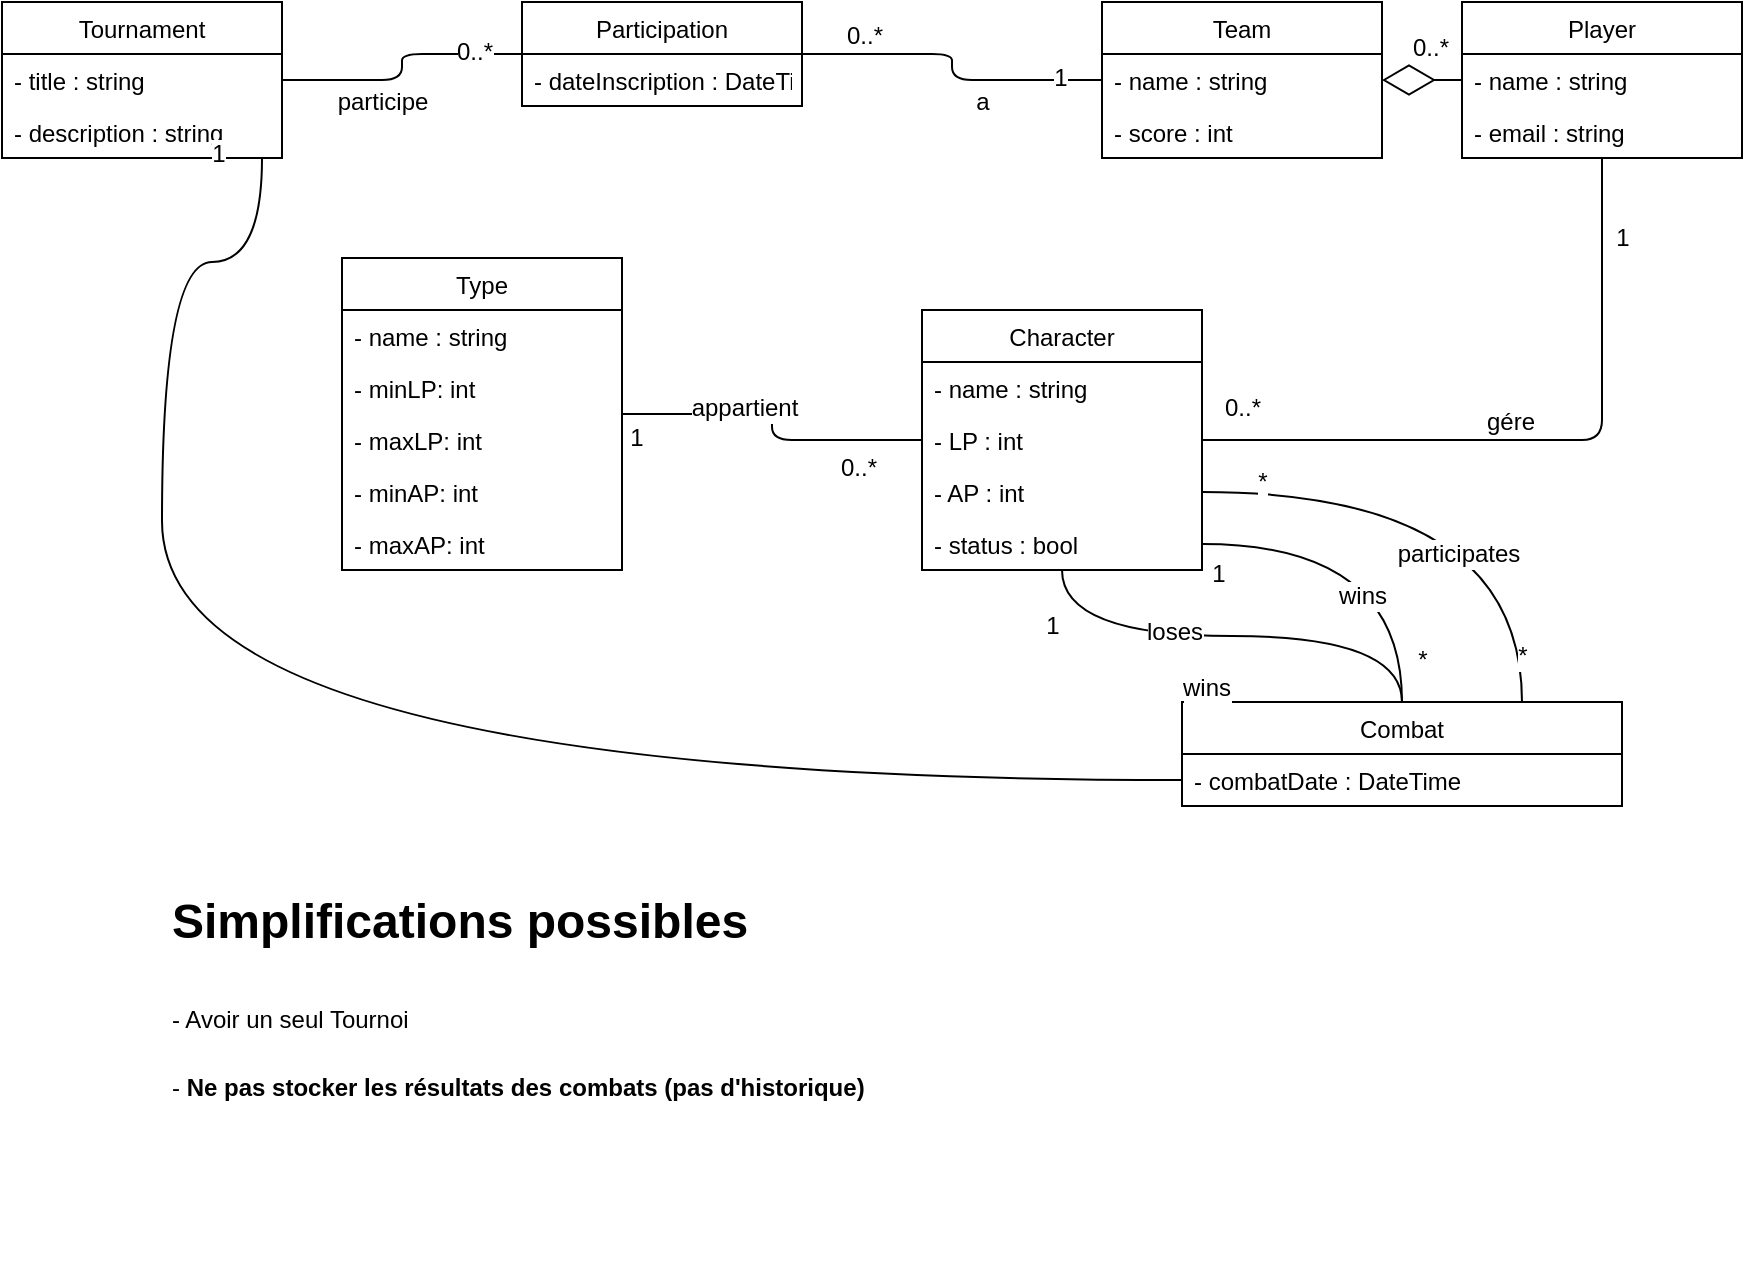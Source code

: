 <mxfile version="12.2.4" pages="1"><diagram id="wX1Cw5YeF97Y-G3zL2Mu" name="Page-1"><mxGraphModel dx="1810" dy="485" grid="1" gridSize="10" guides="1" tooltips="1" connect="1" arrows="1" fold="1" page="1" pageScale="1" pageWidth="850" pageHeight="1100" math="0" shadow="0"><root><mxCell id="0"/><mxCell id="1" parent="0"/><mxCell id="2" value="Player" style="swimlane;fontStyle=0;childLayout=stackLayout;horizontal=1;startSize=26;fillColor=none;horizontalStack=0;resizeParent=1;resizeParentMax=0;resizeLast=0;collapsible=1;marginBottom=0;" parent="1" vertex="1"><mxGeometry x="670" y="40" width="140" height="78" as="geometry"/></mxCell><mxCell id="3" value="- name : string" style="text;strokeColor=none;fillColor=none;align=left;verticalAlign=top;spacingLeft=4;spacingRight=4;overflow=hidden;rotatable=0;points=[[0,0.5],[1,0.5]];portConstraint=eastwest;" parent="2" vertex="1"><mxGeometry y="26" width="140" height="26" as="geometry"/></mxCell><mxCell id="68" value="- email : string" style="text;strokeColor=none;fillColor=none;align=left;verticalAlign=top;spacingLeft=4;spacingRight=4;overflow=hidden;rotatable=0;points=[[0,0.5],[1,0.5]];portConstraint=eastwest;" parent="2" vertex="1"><mxGeometry y="52" width="140" height="26" as="geometry"/></mxCell><mxCell id="6" value="Character" style="swimlane;fontStyle=0;childLayout=stackLayout;horizontal=1;startSize=26;fillColor=none;horizontalStack=0;resizeParent=1;resizeParentMax=0;resizeLast=0;collapsible=1;marginBottom=0;" parent="1" vertex="1"><mxGeometry x="400" y="194" width="140" height="130" as="geometry"/></mxCell><mxCell id="7" value="- name : string" style="text;strokeColor=none;fillColor=none;align=left;verticalAlign=top;spacingLeft=4;spacingRight=4;overflow=hidden;rotatable=0;points=[[0,0.5],[1,0.5]];portConstraint=eastwest;" parent="6" vertex="1"><mxGeometry y="26" width="140" height="26" as="geometry"/></mxCell><mxCell id="29" value="- LP : int" style="text;strokeColor=none;fillColor=none;align=left;verticalAlign=top;spacingLeft=4;spacingRight=4;overflow=hidden;rotatable=0;points=[[0,0.5],[1,0.5]];portConstraint=eastwest;" parent="6" vertex="1"><mxGeometry y="52" width="140" height="26" as="geometry"/></mxCell><mxCell id="69" value="- AP : int" style="text;strokeColor=none;fillColor=none;align=left;verticalAlign=top;spacingLeft=4;spacingRight=4;overflow=hidden;rotatable=0;points=[[0,0.5],[1,0.5]];portConstraint=eastwest;" parent="6" vertex="1"><mxGeometry y="78" width="140" height="26" as="geometry"/></mxCell><mxCell id="32" value="- status : bool" style="text;strokeColor=none;fillColor=none;align=left;verticalAlign=top;spacingLeft=4;spacingRight=4;overflow=hidden;rotatable=0;points=[[0,0.5],[1,0.5]];portConstraint=eastwest;" parent="6" vertex="1"><mxGeometry y="104" width="140" height="26" as="geometry"/></mxCell><mxCell id="8" value="Type" style="swimlane;fontStyle=0;childLayout=stackLayout;horizontal=1;startSize=26;fillColor=none;horizontalStack=0;resizeParent=1;resizeParentMax=0;resizeLast=0;collapsible=1;marginBottom=0;" parent="1" vertex="1"><mxGeometry x="110" y="168" width="140" height="156" as="geometry"/></mxCell><mxCell id="9" value="- name : string" style="text;strokeColor=none;fillColor=none;align=left;verticalAlign=top;spacingLeft=4;spacingRight=4;overflow=hidden;rotatable=0;points=[[0,0.5],[1,0.5]];portConstraint=eastwest;" parent="8" vertex="1"><mxGeometry y="26" width="140" height="26" as="geometry"/></mxCell><mxCell id="10" value="- minLP: int" style="text;strokeColor=none;fillColor=none;align=left;verticalAlign=top;spacingLeft=4;spacingRight=4;overflow=hidden;rotatable=0;points=[[0,0.5],[1,0.5]];portConstraint=eastwest;" parent="8" vertex="1"><mxGeometry y="52" width="140" height="26" as="geometry"/></mxCell><mxCell id="11" value="- maxLP: int" style="text;strokeColor=none;fillColor=none;align=left;verticalAlign=top;spacingLeft=4;spacingRight=4;overflow=hidden;rotatable=0;points=[[0,0.5],[1,0.5]];portConstraint=eastwest;" parent="8" vertex="1"><mxGeometry y="78" width="140" height="26" as="geometry"/></mxCell><mxCell id="13" value="- minAP: int" style="text;strokeColor=none;fillColor=none;align=left;verticalAlign=top;spacingLeft=4;spacingRight=4;overflow=hidden;rotatable=0;points=[[0,0.5],[1,0.5]];portConstraint=eastwest;" parent="8" vertex="1"><mxGeometry y="104" width="140" height="26" as="geometry"/></mxCell><mxCell id="14" value="- maxAP: int" style="text;strokeColor=none;fillColor=none;align=left;verticalAlign=top;spacingLeft=4;spacingRight=4;overflow=hidden;rotatable=0;points=[[0,0.5],[1,0.5]];portConstraint=eastwest;" parent="8" vertex="1"><mxGeometry y="130" width="140" height="26" as="geometry"/></mxCell><mxCell id="15" value="" style="endArrow=none;html=1;edgeStyle=orthogonalEdgeStyle;" parent="1" source="6" target="8" edge="1"><mxGeometry relative="1" as="geometry"><mxPoint x="20" y="250" as="sourcePoint"/><mxPoint x="180" y="250" as="targetPoint"/></mxGeometry></mxCell><mxCell id="18" value="appartient" style="text;html=1;resizable=0;points=[];align=center;verticalAlign=middle;labelBackgroundColor=#ffffff;" parent="15" vertex="1" connectable="0"><mxGeometry x="-0.205" y="-2" relative="1" as="geometry"><mxPoint x="-24" y="-14" as="offset"/></mxGeometry></mxCell><mxCell id="19" value="1" style="text;html=1;resizable=0;points=[];align=center;verticalAlign=middle;labelBackgroundColor=#ffffff;" parent="15" vertex="1" connectable="0"><mxGeometry x="0.826" y="-1" relative="1" as="geometry"><mxPoint x="-7" y="13" as="offset"/></mxGeometry></mxCell><mxCell id="20" value="0..*" style="text;html=1;resizable=0;points=[];align=center;verticalAlign=middle;labelBackgroundColor=#ffffff;" parent="15" vertex="1" connectable="0"><mxGeometry x="-0.879" y="2" relative="1" as="geometry"><mxPoint x="-22" y="12" as="offset"/></mxGeometry></mxCell><mxCell id="22" value="" style="endArrow=none;html=1;edgeStyle=orthogonalEdgeStyle;" parent="1" source="6" target="2" edge="1"><mxGeometry relative="1" as="geometry"><mxPoint x="505" y="296" as="sourcePoint"/><mxPoint x="630" y="248" as="targetPoint"/></mxGeometry></mxCell><mxCell id="23" value="gére" style="text;html=1;resizable=0;points=[];align=center;verticalAlign=middle;labelBackgroundColor=#ffffff;" parent="22" vertex="1" connectable="0"><mxGeometry x="-0.205" y="-2" relative="1" as="geometry"><mxPoint x="18" y="-11" as="offset"/></mxGeometry></mxCell><mxCell id="24" value="1" style="text;html=1;resizable=0;points=[];align=center;verticalAlign=middle;labelBackgroundColor=#ffffff;" parent="22" vertex="1" connectable="0"><mxGeometry x="0.826" y="-1" relative="1" as="geometry"><mxPoint x="9" y="10" as="offset"/></mxGeometry></mxCell><mxCell id="25" value="0..*" style="text;html=1;resizable=0;points=[];align=center;verticalAlign=middle;labelBackgroundColor=#ffffff;" parent="22" vertex="1" connectable="0"><mxGeometry x="-0.879" y="2" relative="1" as="geometry"><mxPoint x="-1" y="-14" as="offset"/></mxGeometry></mxCell><mxCell id="33" value="Team" style="swimlane;fontStyle=0;childLayout=stackLayout;horizontal=1;startSize=26;fillColor=none;horizontalStack=0;resizeParent=1;resizeParentMax=0;resizeLast=0;collapsible=1;marginBottom=0;" parent="1" vertex="1"><mxGeometry x="490" y="40" width="140" height="78" as="geometry"/></mxCell><mxCell id="34" value="- name : string" style="text;strokeColor=none;fillColor=none;align=left;verticalAlign=top;spacingLeft=4;spacingRight=4;overflow=hidden;rotatable=0;points=[[0,0.5],[1,0.5]];portConstraint=eastwest;" parent="33" vertex="1"><mxGeometry y="26" width="140" height="26" as="geometry"/></mxCell><mxCell id="42" value="- score : int" style="text;strokeColor=none;fillColor=none;align=left;verticalAlign=top;spacingLeft=4;spacingRight=4;overflow=hidden;rotatable=0;points=[[0,0.5],[1,0.5]];portConstraint=eastwest;" parent="33" vertex="1"><mxGeometry y="52" width="140" height="26" as="geometry"/></mxCell><mxCell id="40" value="" style="endArrow=diamondThin;endFill=0;endSize=24;html=1;" parent="1" source="2" target="33" edge="1"><mxGeometry width="160" relative="1" as="geometry"><mxPoint x="70" y="400" as="sourcePoint"/><mxPoint x="230" y="400" as="targetPoint"/></mxGeometry></mxCell><mxCell id="41" value="0..*" style="text;html=1;resizable=0;points=[];align=center;verticalAlign=middle;labelBackgroundColor=#ffffff;" parent="40" vertex="1" connectable="0"><mxGeometry x="-0.643" y="-2" relative="1" as="geometry"><mxPoint x="-9" y="-14" as="offset"/></mxGeometry></mxCell><mxCell id="70" style="edgeStyle=orthogonalEdgeStyle;rounded=0;orthogonalLoop=1;jettySize=auto;html=1;curved=1;endArrow=none;endFill=0;" parent="1" source="44" target="57" edge="1"><mxGeometry relative="1" as="geometry"><Array as="points"><mxPoint x="70" y="170"/><mxPoint x="20" y="170"/><mxPoint x="20" y="429"/></Array></mxGeometry></mxCell><mxCell id="44" value="Tournament" style="swimlane;fontStyle=0;childLayout=stackLayout;horizontal=1;startSize=26;fillColor=none;horizontalStack=0;resizeParent=1;resizeParentMax=0;resizeLast=0;collapsible=1;marginBottom=0;" parent="1" vertex="1"><mxGeometry x="-60" y="40" width="140" height="78" as="geometry"/></mxCell><mxCell id="45" value="- title : string" style="text;strokeColor=none;fillColor=none;align=left;verticalAlign=top;spacingLeft=4;spacingRight=4;overflow=hidden;rotatable=0;points=[[0,0.5],[1,0.5]];portConstraint=eastwest;" parent="44" vertex="1"><mxGeometry y="26" width="140" height="26" as="geometry"/></mxCell><mxCell id="47" value="- description : string" style="text;strokeColor=none;fillColor=none;align=left;verticalAlign=top;spacingLeft=4;spacingRight=4;overflow=hidden;rotatable=0;points=[[0,0.5],[1,0.5]];portConstraint=eastwest;" parent="44" vertex="1"><mxGeometry y="52" width="140" height="26" as="geometry"/></mxCell><mxCell id="54" value="&lt;h1&gt;&lt;span&gt;Simplifications possibles&amp;nbsp;&lt;/span&gt;&lt;/h1&gt;&lt;h1&gt;&lt;span style=&quot;font-size: 12px ; font-weight: 400 ; text-align: center&quot;&gt;- Avoir un seul Tournoi&lt;/span&gt;&lt;/h1&gt;&lt;div&gt;&lt;span style=&quot;font-size: 12px ; font-weight: 400 ; text-align: center&quot;&gt;- &lt;/span&gt;&lt;span style=&quot;font-size: 12px ; text-align: center&quot;&gt;&lt;b&gt;Ne pas stocker les résultats des combats (pas d'historique)&lt;/b&gt;&lt;/span&gt;&lt;/div&gt;" style="text;html=1;strokeColor=none;fillColor=none;spacing=5;spacingTop=-20;whiteSpace=wrap;overflow=hidden;rounded=0;" parent="1" vertex="1"><mxGeometry x="20" y="480" width="570" height="190" as="geometry"/></mxCell><mxCell id="57" value="Combat" style="swimlane;fontStyle=0;childLayout=stackLayout;horizontal=1;startSize=26;fillColor=none;horizontalStack=0;resizeParent=1;resizeParentMax=0;resizeLast=0;collapsible=1;marginBottom=0;" parent="1" vertex="1"><mxGeometry x="530" y="390" width="220" height="52" as="geometry"/></mxCell><mxCell id="58" value="- combatDate : DateTime" style="text;strokeColor=none;fillColor=none;align=left;verticalAlign=top;spacingLeft=4;spacingRight=4;overflow=hidden;rotatable=0;points=[[0,0.5],[1,0.5]];portConstraint=eastwest;" parent="57" vertex="1"><mxGeometry y="26" width="220" height="26" as="geometry"/></mxCell><mxCell id="60" style="edgeStyle=orthogonalEdgeStyle;curved=1;rounded=0;orthogonalLoop=1;jettySize=auto;html=1;endArrow=none;endFill=0;" parent="1" source="32" target="57" edge="1"><mxGeometry relative="1" as="geometry"/></mxCell><mxCell id="64" value="*" style="text;html=1;resizable=0;points=[];align=center;verticalAlign=middle;labelBackgroundColor=#ffffff;" parent="60" vertex="1" connectable="0"><mxGeometry x="0.893" y="1" relative="1" as="geometry"><mxPoint x="9" y="-9" as="offset"/></mxGeometry></mxCell><mxCell id="65" value="1" style="text;html=1;resizable=0;points=[];align=center;verticalAlign=middle;labelBackgroundColor=#ffffff;" parent="60" vertex="1" connectable="0"><mxGeometry x="-0.877" y="-2" relative="1" as="geometry"><mxPoint x="-3" y="13" as="offset"/></mxGeometry></mxCell><mxCell id="71" value="wins" style="text;html=1;resizable=0;points=[];align=center;verticalAlign=middle;labelBackgroundColor=#ffffff;" parent="60" vertex="1" connectable="0"><mxGeometry x="-0.111" y="-26" relative="1" as="geometry"><mxPoint as="offset"/></mxGeometry></mxCell><mxCell id="73" style="edgeStyle=orthogonalEdgeStyle;curved=1;rounded=0;orthogonalLoop=1;jettySize=auto;html=1;endArrow=none;endFill=0;" parent="1" source="69" target="57" edge="1"><mxGeometry relative="1" as="geometry"><Array as="points"><mxPoint x="700" y="285"/></Array></mxGeometry></mxCell><mxCell id="74" value="participates" style="text;html=1;resizable=0;points=[];align=center;verticalAlign=middle;labelBackgroundColor=#ffffff;" parent="73" vertex="1" connectable="0"><mxGeometry x="-0.037" y="-31" relative="1" as="geometry"><mxPoint as="offset"/></mxGeometry></mxCell><mxCell id="75" value="*" style="text;html=1;resizable=0;points=[];align=center;verticalAlign=middle;labelBackgroundColor=#ffffff;" parent="73" vertex="1" connectable="0"><mxGeometry x="0.828" relative="1" as="geometry"><mxPoint as="offset"/></mxGeometry></mxCell><mxCell id="76" value="*" style="text;html=1;resizable=0;points=[];align=center;verticalAlign=middle;labelBackgroundColor=#ffffff;" parent="73" vertex="1" connectable="0"><mxGeometry x="-0.875" y="-2" relative="1" as="geometry"><mxPoint x="13" y="-7" as="offset"/></mxGeometry></mxCell><mxCell id="77" style="edgeStyle=orthogonalEdgeStyle;curved=1;rounded=0;orthogonalLoop=1;jettySize=auto;html=1;endArrow=none;endFill=0;" parent="1" source="6" target="57" edge="1"><mxGeometry relative="1" as="geometry"><mxPoint x="550" y="321" as="sourcePoint"/><mxPoint x="650" y="400" as="targetPoint"/></mxGeometry></mxCell><mxCell id="78" value="*" style="text;html=1;resizable=0;points=[];align=center;verticalAlign=middle;labelBackgroundColor=#ffffff;" parent="77" vertex="1" connectable="0"><mxGeometry x="0.893" y="1" relative="1" as="geometry"><mxPoint x="9" y="-9" as="offset"/></mxGeometry></mxCell><mxCell id="79" value="1" style="text;html=1;resizable=0;points=[];align=center;verticalAlign=middle;labelBackgroundColor=#ffffff;" parent="77" vertex="1" connectable="0"><mxGeometry x="-0.877" y="-2" relative="1" as="geometry"><mxPoint x="-3" y="13" as="offset"/></mxGeometry></mxCell><mxCell id="80" value="wins" style="text;html=1;resizable=0;points=[];align=center;verticalAlign=middle;labelBackgroundColor=#ffffff;" parent="77" vertex="1" connectable="0"><mxGeometry x="-0.111" y="-26" relative="1" as="geometry"><mxPoint as="offset"/></mxGeometry></mxCell><mxCell id="81" value="loses" style="text;html=1;resizable=0;points=[];align=center;verticalAlign=middle;labelBackgroundColor=#ffffff;" parent="77" vertex="1" connectable="0"><mxGeometry x="-0.246" y="2" relative="1" as="geometry"><mxPoint as="offset"/></mxGeometry></mxCell><mxCell id="82" value="" style="endArrow=none;html=1;edgeStyle=orthogonalEdgeStyle;" parent="1" source="44" target="90" edge="1"><mxGeometry relative="1" as="geometry"><mxPoint x="550" y="269" as="sourcePoint"/><mxPoint x="220" y="110" as="targetPoint"/></mxGeometry></mxCell><mxCell id="83" value="participe" style="text;html=1;resizable=0;points=[];align=center;verticalAlign=middle;labelBackgroundColor=#ffffff;" parent="82" vertex="1" connectable="0"><mxGeometry x="-0.205" y="-2" relative="1" as="geometry"><mxPoint x="-3" y="9" as="offset"/></mxGeometry></mxCell><mxCell id="98" value="1" style="text;html=1;resizable=0;points=[];align=center;verticalAlign=middle;labelBackgroundColor=#ffffff;" parent="82" vertex="1" connectable="0"><mxGeometry x="-0.001" y="46" relative="1" as="geometry"><mxPoint x="-46" y="43" as="offset"/></mxGeometry></mxCell><mxCell id="99" value="0..*" style="text;html=1;resizable=0;points=[];align=center;verticalAlign=middle;labelBackgroundColor=#ffffff;" parent="82" vertex="1" connectable="0"><mxGeometry x="0.633" y="1" relative="1" as="geometry"><mxPoint as="offset"/></mxGeometry></mxCell><mxCell id="86" value="" style="endArrow=none;html=1;edgeStyle=orthogonalEdgeStyle;" parent="1" source="33" target="90" edge="1"><mxGeometry relative="1" as="geometry"><mxPoint x="170" y="89" as="sourcePoint"/><mxPoint x="340" y="150" as="targetPoint"/></mxGeometry></mxCell><mxCell id="87" value="a" style="text;html=1;resizable=0;points=[];align=center;verticalAlign=middle;labelBackgroundColor=#ffffff;" parent="86" vertex="1" connectable="0"><mxGeometry x="-0.205" y="-2" relative="1" as="geometry"><mxPoint x="5" y="13" as="offset"/></mxGeometry></mxCell><mxCell id="88" value="0..*" style="text;html=1;resizable=0;points=[];align=center;verticalAlign=middle;labelBackgroundColor=#ffffff;" parent="86" vertex="1" connectable="0"><mxGeometry x="0.826" y="-1" relative="1" as="geometry"><mxPoint x="17" y="-8" as="offset"/></mxGeometry></mxCell><mxCell id="100" value="1" style="text;html=1;resizable=0;points=[];align=center;verticalAlign=middle;labelBackgroundColor=#ffffff;" parent="86" vertex="1" connectable="0"><mxGeometry x="-0.743" y="-1" relative="1" as="geometry"><mxPoint as="offset"/></mxGeometry></mxCell><mxCell id="90" value="Participation" style="swimlane;fontStyle=0;childLayout=stackLayout;horizontal=1;startSize=26;fillColor=none;horizontalStack=0;resizeParent=1;resizeParentMax=0;resizeLast=0;collapsible=1;marginBottom=0;" parent="1" vertex="1"><mxGeometry x="200" y="40" width="140" height="52" as="geometry"/></mxCell><mxCell id="91" value="- dateInscription : DateTime" style="text;strokeColor=none;fillColor=none;align=left;verticalAlign=top;spacingLeft=4;spacingRight=4;overflow=hidden;rotatable=0;points=[[0,0.5],[1,0.5]];portConstraint=eastwest;" parent="90" vertex="1"><mxGeometry y="26" width="140" height="26" as="geometry"/></mxCell></root></mxGraphModel></diagram></mxfile>